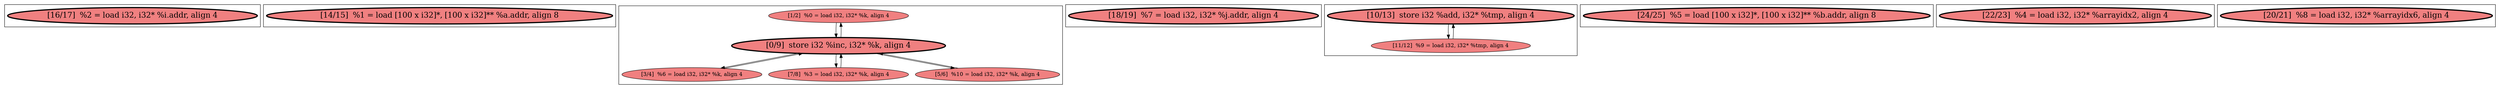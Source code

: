 
digraph G {





subgraph cluster7 {


node134 [penwidth=3.0,fontsize=20,fillcolor=lightcoral,label="[16/17]  %2 = load i32, i32* %i.addr, align 4",shape=ellipse,style=filled ]



}

subgraph cluster6 {


node133 [penwidth=3.0,fontsize=20,fillcolor=lightcoral,label="[14/15]  %1 = load [100 x i32]*, [100 x i32]** %a.addr, align 8",shape=ellipse,style=filled ]



}

subgraph cluster0 {


node126 [fillcolor=lightcoral,label="[1/2]  %0 = load i32, i32* %k, align 4",shape=ellipse,style=filled ]
node125 [fillcolor=lightcoral,label="[3/4]  %6 = load i32, i32* %k, align 4",shape=ellipse,style=filled ]
node124 [penwidth=3.0,fontsize=20,fillcolor=lightcoral,label="[0/9]  store i32 %inc, i32* %k, align 4",shape=ellipse,style=filled ]
node122 [fillcolor=lightcoral,label="[7/8]  %3 = load i32, i32* %k, align 4",shape=ellipse,style=filled ]
node123 [fillcolor=lightcoral,label="[5/6]  %10 = load i32, i32* %k, align 4",shape=ellipse,style=filled ]

node126->node124 [ ]
node124->node126 [ ]
node123->node124 [ ]
node124->node123 [ ]
node122->node124 [ ]
node124->node125 [ ]
node124->node122 [ ]
node125->node124 [ ]


}

subgraph cluster5 {


node132 [penwidth=3.0,fontsize=20,fillcolor=lightcoral,label="[18/19]  %7 = load i32, i32* %j.addr, align 4",shape=ellipse,style=filled ]



}

subgraph cluster1 {


node128 [penwidth=3.0,fontsize=20,fillcolor=lightcoral,label="[10/13]  store i32 %add, i32* %tmp, align 4",shape=ellipse,style=filled ]
node127 [fillcolor=lightcoral,label="[11/12]  %9 = load i32, i32* %tmp, align 4",shape=ellipse,style=filled ]

node127->node128 [ ]
node128->node127 [ ]


}

subgraph cluster2 {


node129 [penwidth=3.0,fontsize=20,fillcolor=lightcoral,label="[24/25]  %5 = load [100 x i32]*, [100 x i32]** %b.addr, align 8",shape=ellipse,style=filled ]



}

subgraph cluster3 {


node130 [penwidth=3.0,fontsize=20,fillcolor=lightcoral,label="[22/23]  %4 = load i32, i32* %arrayidx2, align 4",shape=ellipse,style=filled ]



}

subgraph cluster4 {


node131 [penwidth=3.0,fontsize=20,fillcolor=lightcoral,label="[20/21]  %8 = load i32, i32* %arrayidx6, align 4",shape=ellipse,style=filled ]



}

}
